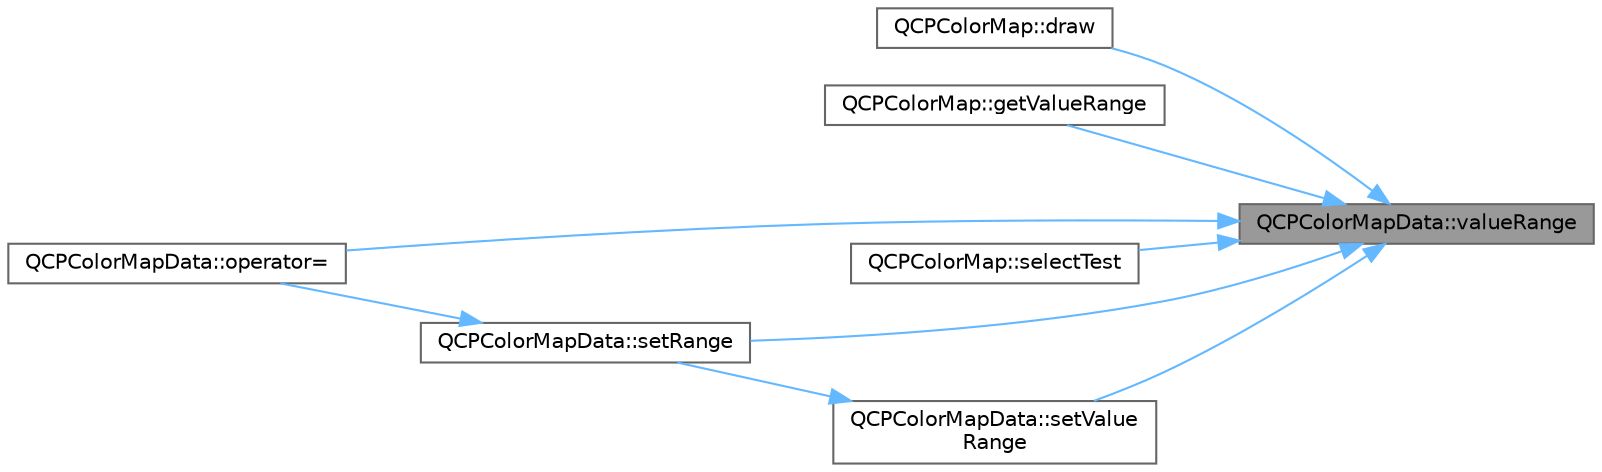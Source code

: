 digraph "QCPColorMapData::valueRange"
{
 // LATEX_PDF_SIZE
  bgcolor="transparent";
  edge [fontname=Helvetica,fontsize=10,labelfontname=Helvetica,labelfontsize=10];
  node [fontname=Helvetica,fontsize=10,shape=box,height=0.2,width=0.4];
  rankdir="RL";
  Node1 [label="QCPColorMapData::valueRange",height=0.2,width=0.4,color="gray40", fillcolor="grey60", style="filled", fontcolor="black",tooltip=" "];
  Node1 -> Node2 [dir="back",color="steelblue1",style="solid"];
  Node2 [label="QCPColorMap::draw",height=0.2,width=0.4,color="grey40", fillcolor="white", style="filled",URL="$class_q_c_p_color_map.html#a6b628014d2939368935efd0a788648c8",tooltip=" "];
  Node1 -> Node3 [dir="back",color="steelblue1",style="solid"];
  Node3 [label="QCPColorMap::getValueRange",height=0.2,width=0.4,color="grey40", fillcolor="white", style="filled",URL="$class_q_c_p_color_map.html#a88134493aaf6b297af34eaab65264fff",tooltip=" "];
  Node1 -> Node4 [dir="back",color="steelblue1",style="solid"];
  Node4 [label="QCPColorMapData::operator=",height=0.2,width=0.4,color="grey40", fillcolor="white", style="filled",URL="$class_q_c_p_color_map_data.html#afdf4dd1b2f5714234fe84709b85c2a8d",tooltip=" "];
  Node1 -> Node5 [dir="back",color="steelblue1",style="solid"];
  Node5 [label="QCPColorMap::selectTest",height=0.2,width=0.4,color="grey40", fillcolor="white", style="filled",URL="$class_q_c_p_color_map.html#afb4b843596addf58096082827a9e3450",tooltip=" "];
  Node1 -> Node6 [dir="back",color="steelblue1",style="solid"];
  Node6 [label="QCPColorMapData::setRange",height=0.2,width=0.4,color="grey40", fillcolor="white", style="filled",URL="$class_q_c_p_color_map_data.html#aad9c1c7c703c1339489fc730517c83d4",tooltip=" "];
  Node6 -> Node4 [dir="back",color="steelblue1",style="solid"];
  Node1 -> Node7 [dir="back",color="steelblue1",style="solid"];
  Node7 [label="QCPColorMapData::setValue\lRange",height=0.2,width=0.4,color="grey40", fillcolor="white", style="filled",URL="$class_q_c_p_color_map_data.html#ada1b2680ba96a5f4175b6d341cf75d23",tooltip=" "];
  Node7 -> Node6 [dir="back",color="steelblue1",style="solid"];
}
